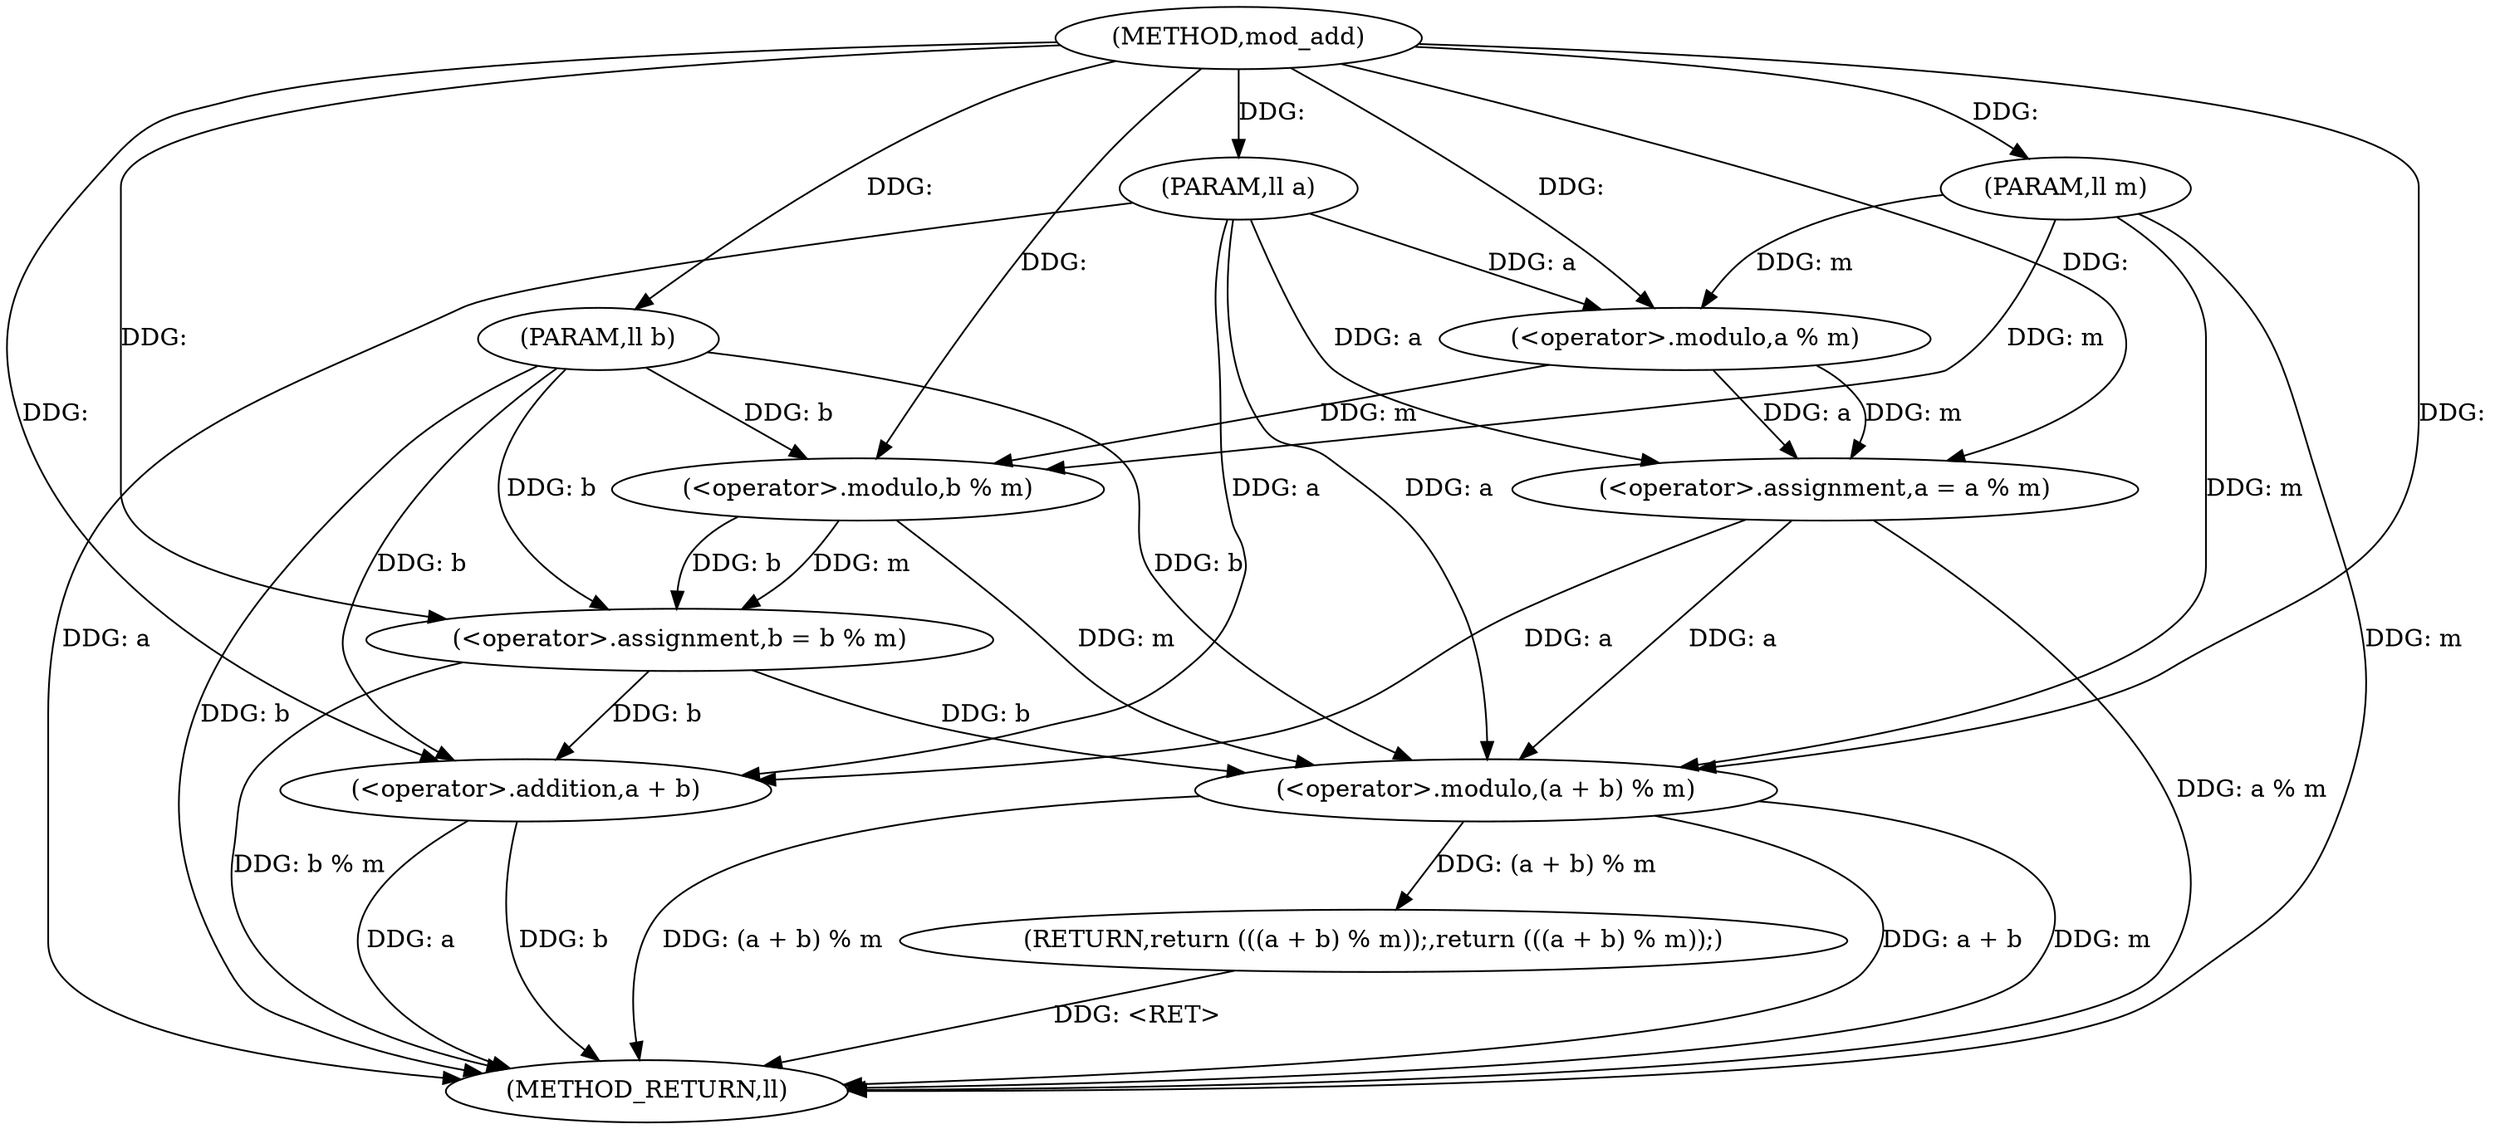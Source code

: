 digraph "mod_add" {  
"1000396" [label = "(METHOD,mod_add)" ]
"1000417" [label = "(METHOD_RETURN,ll)" ]
"1000397" [label = "(PARAM,ll a)" ]
"1000398" [label = "(PARAM,ll b)" ]
"1000399" [label = "(PARAM,ll m)" ]
"1000401" [label = "(<operator>.assignment,a = a % m)" ]
"1000406" [label = "(<operator>.assignment,b = b % m)" ]
"1000411" [label = "(RETURN,return (((a + b) % m));,return (((a + b) % m));)" ]
"1000412" [label = "(<operator>.modulo,(a + b) % m)" ]
"1000403" [label = "(<operator>.modulo,a % m)" ]
"1000408" [label = "(<operator>.modulo,b % m)" ]
"1000413" [label = "(<operator>.addition,a + b)" ]
  "1000397" -> "1000417"  [ label = "DDG: a"] 
  "1000398" -> "1000417"  [ label = "DDG: b"] 
  "1000399" -> "1000417"  [ label = "DDG: m"] 
  "1000401" -> "1000417"  [ label = "DDG: a % m"] 
  "1000406" -> "1000417"  [ label = "DDG: b % m"] 
  "1000413" -> "1000417"  [ label = "DDG: a"] 
  "1000413" -> "1000417"  [ label = "DDG: b"] 
  "1000412" -> "1000417"  [ label = "DDG: a + b"] 
  "1000412" -> "1000417"  [ label = "DDG: m"] 
  "1000412" -> "1000417"  [ label = "DDG: (a + b) % m"] 
  "1000411" -> "1000417"  [ label = "DDG: <RET>"] 
  "1000396" -> "1000397"  [ label = "DDG: "] 
  "1000396" -> "1000398"  [ label = "DDG: "] 
  "1000396" -> "1000399"  [ label = "DDG: "] 
  "1000403" -> "1000401"  [ label = "DDG: a"] 
  "1000403" -> "1000401"  [ label = "DDG: m"] 
  "1000408" -> "1000406"  [ label = "DDG: m"] 
  "1000408" -> "1000406"  [ label = "DDG: b"] 
  "1000412" -> "1000411"  [ label = "DDG: (a + b) % m"] 
  "1000397" -> "1000401"  [ label = "DDG: a"] 
  "1000396" -> "1000401"  [ label = "DDG: "] 
  "1000398" -> "1000406"  [ label = "DDG: b"] 
  "1000396" -> "1000406"  [ label = "DDG: "] 
  "1000397" -> "1000403"  [ label = "DDG: a"] 
  "1000396" -> "1000403"  [ label = "DDG: "] 
  "1000399" -> "1000403"  [ label = "DDG: m"] 
  "1000398" -> "1000408"  [ label = "DDG: b"] 
  "1000396" -> "1000408"  [ label = "DDG: "] 
  "1000403" -> "1000408"  [ label = "DDG: m"] 
  "1000399" -> "1000408"  [ label = "DDG: m"] 
  "1000406" -> "1000412"  [ label = "DDG: b"] 
  "1000398" -> "1000412"  [ label = "DDG: b"] 
  "1000396" -> "1000412"  [ label = "DDG: "] 
  "1000401" -> "1000412"  [ label = "DDG: a"] 
  "1000397" -> "1000412"  [ label = "DDG: a"] 
  "1000408" -> "1000412"  [ label = "DDG: m"] 
  "1000399" -> "1000412"  [ label = "DDG: m"] 
  "1000401" -> "1000413"  [ label = "DDG: a"] 
  "1000397" -> "1000413"  [ label = "DDG: a"] 
  "1000396" -> "1000413"  [ label = "DDG: "] 
  "1000406" -> "1000413"  [ label = "DDG: b"] 
  "1000398" -> "1000413"  [ label = "DDG: b"] 
}
